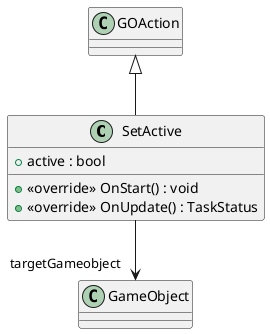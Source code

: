 @startuml
class SetActive {
    + active : bool
    + <<override>> OnStart() : void
    + <<override>> OnUpdate() : TaskStatus
}
GOAction <|-- SetActive
SetActive --> "targetGameobject" GameObject
@enduml
